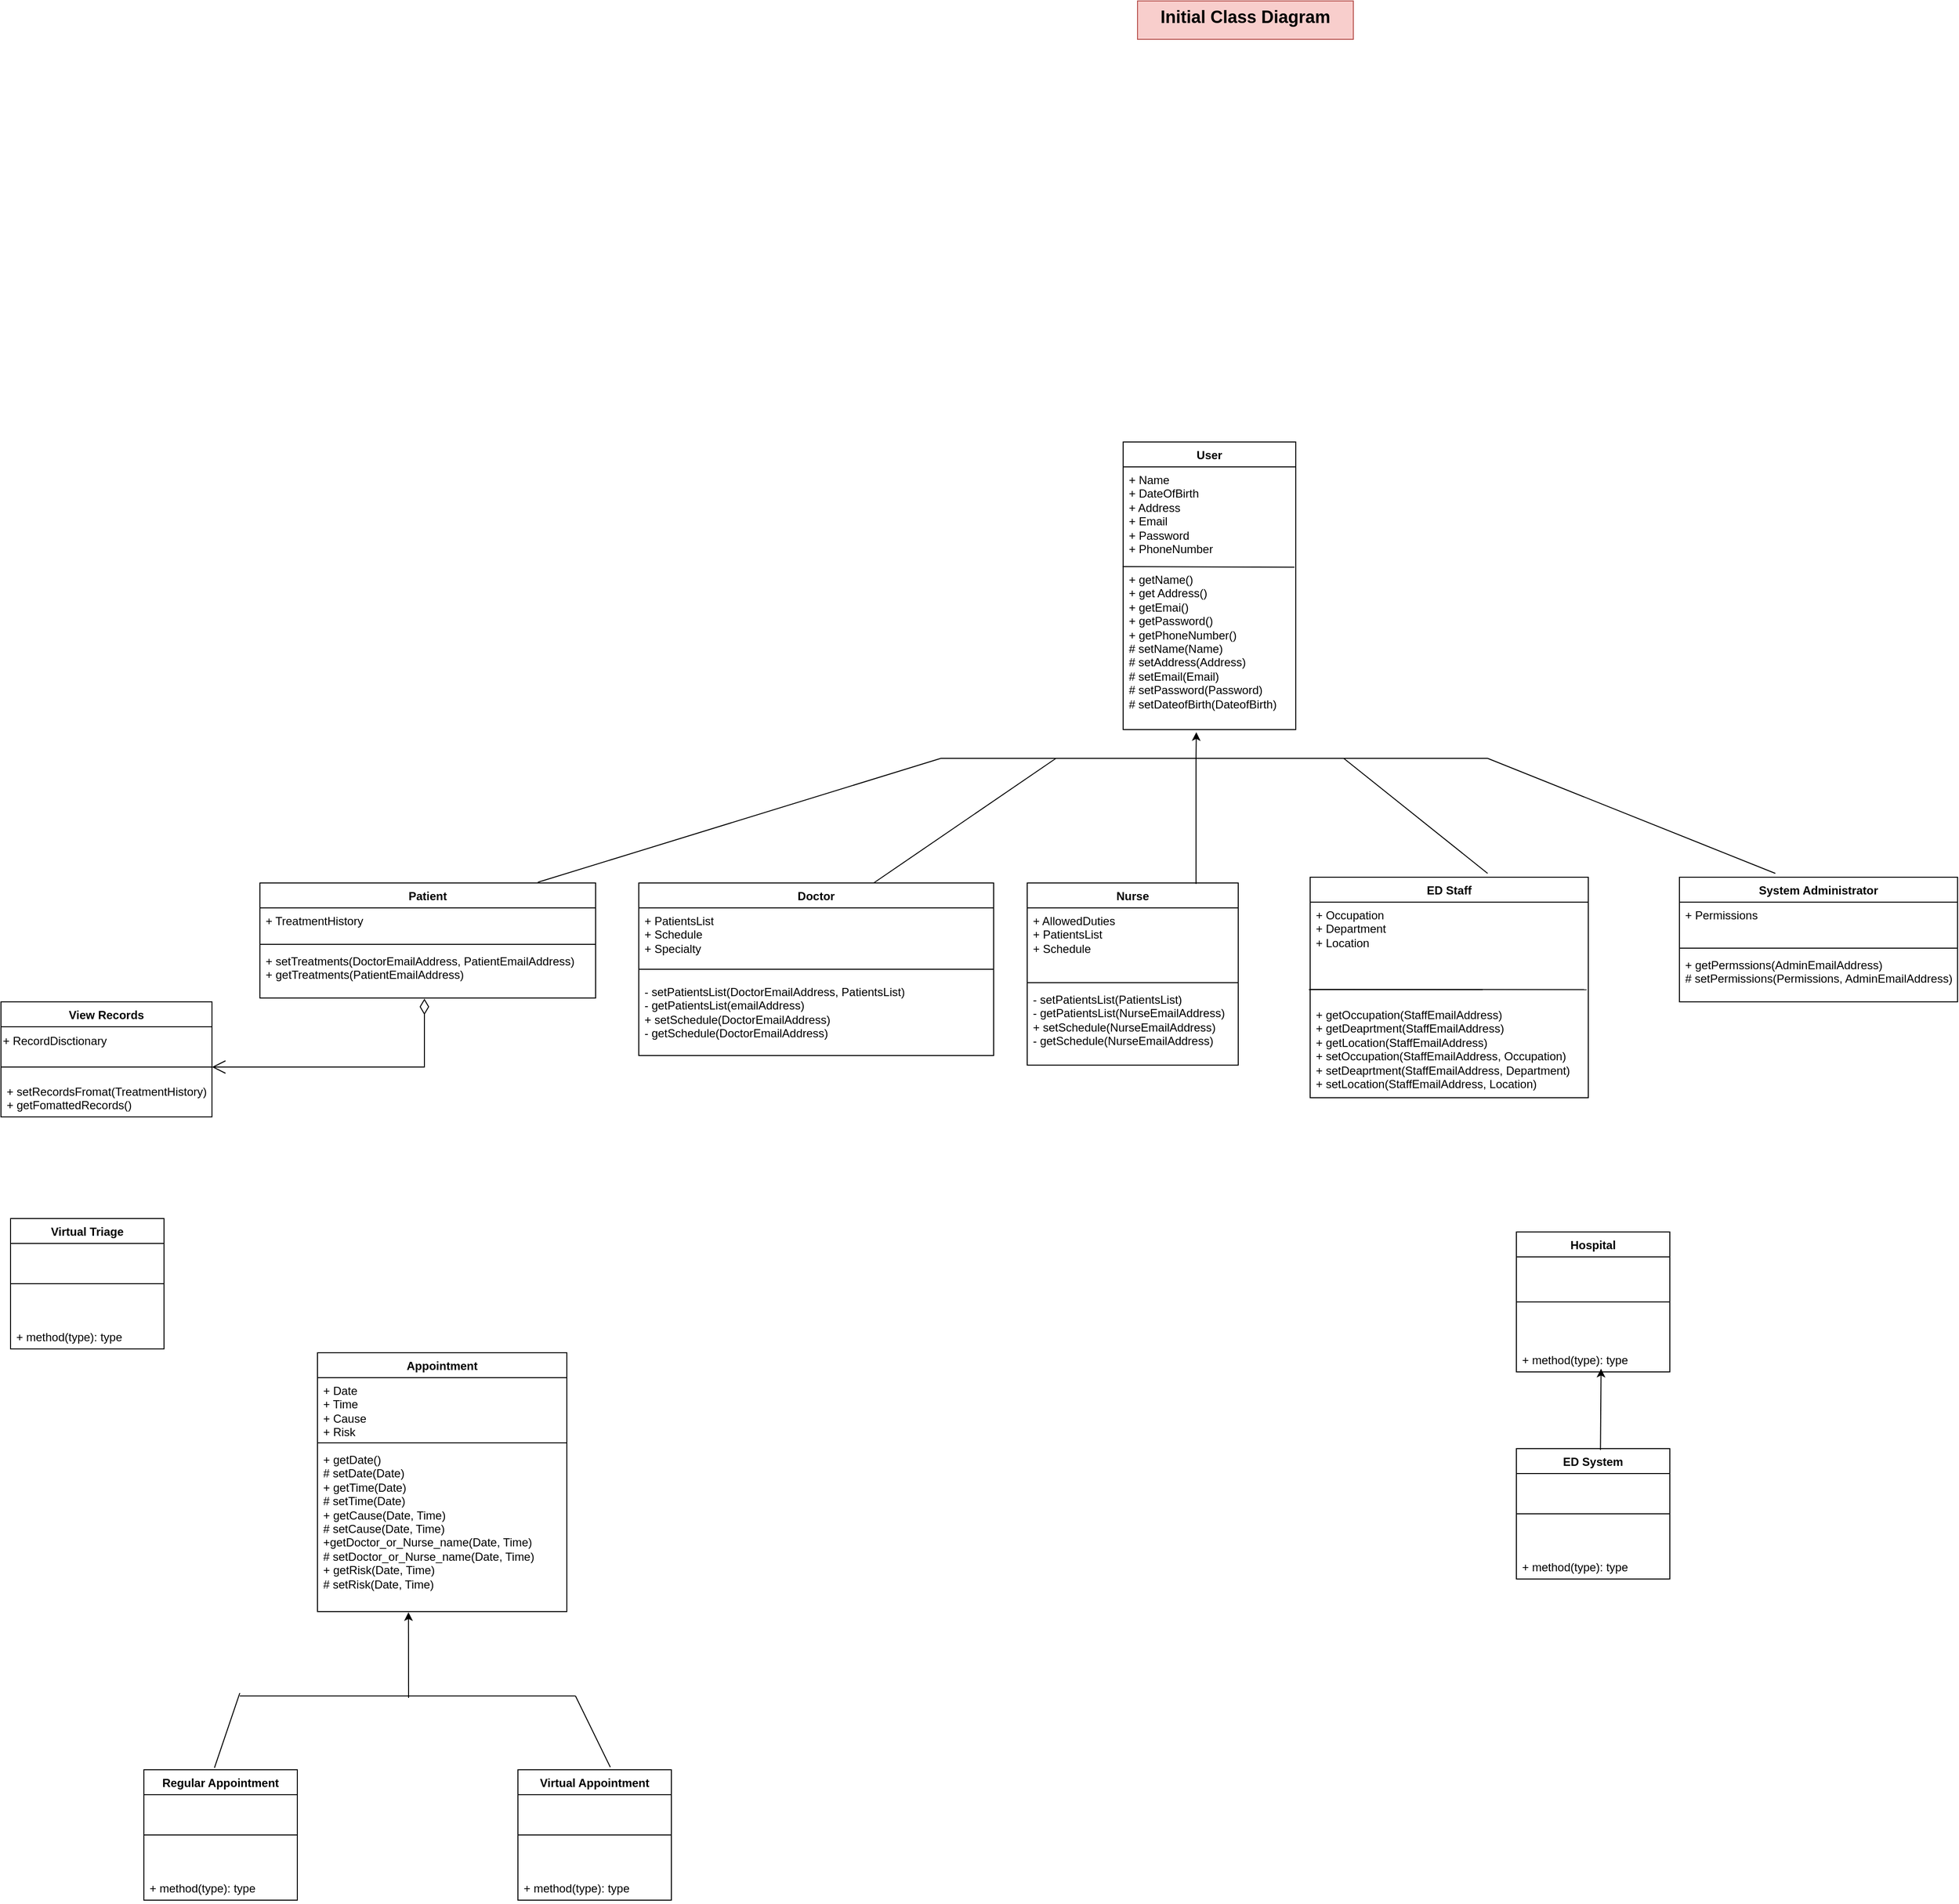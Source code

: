 <mxfile version="24.7.17">
  <diagram name="Page-1" id="DIFtrZZW887G86_Ft9EP">
    <mxGraphModel dx="4789" dy="2540" grid="1" gridSize="10" guides="1" tooltips="1" connect="1" arrows="1" fold="1" page="1" pageScale="1" pageWidth="850" pageHeight="1100" math="0" shadow="0">
      <root>
        <mxCell id="0" />
        <mxCell id="1" parent="0" />
        <mxCell id="kCQZ86NIx0HZvK4VsaJa-13" value="Nurse" style="swimlane;fontStyle=1;align=center;verticalAlign=top;childLayout=stackLayout;horizontal=1;startSize=26;horizontalStack=0;resizeParent=1;resizeParentMax=0;resizeLast=0;collapsible=1;marginBottom=0;whiteSpace=wrap;html=1;" parent="1" vertex="1">
          <mxGeometry x="250" y="290" width="220" height="190" as="geometry" />
        </mxCell>
        <mxCell id="kCQZ86NIx0HZvK4VsaJa-14" value="&lt;div&gt;+ AllowedDuties&lt;/div&gt;&lt;div&gt;+ PatientsList&lt;br&gt;+ Schedule&lt;/div&gt;" style="text;strokeColor=none;fillColor=none;align=left;verticalAlign=top;spacingLeft=4;spacingRight=4;overflow=hidden;rotatable=0;points=[[0,0.5],[1,0.5]];portConstraint=eastwest;whiteSpace=wrap;html=1;" parent="kCQZ86NIx0HZvK4VsaJa-13" vertex="1">
          <mxGeometry y="26" width="220" height="74" as="geometry" />
        </mxCell>
        <mxCell id="kCQZ86NIx0HZvK4VsaJa-15" value="" style="line;strokeWidth=1;fillColor=none;align=left;verticalAlign=middle;spacingTop=-1;spacingLeft=3;spacingRight=3;rotatable=0;labelPosition=right;points=[];portConstraint=eastwest;strokeColor=inherit;" parent="kCQZ86NIx0HZvK4VsaJa-13" vertex="1">
          <mxGeometry y="100" width="220" height="8" as="geometry" />
        </mxCell>
        <mxCell id="kCQZ86NIx0HZvK4VsaJa-16" value="- setPatientsList(PatientsList)&lt;div&gt;- getPatientsList(NurseEmailAddress)&lt;/div&gt;&lt;div&gt;&lt;span style=&quot;background-color: initial;&quot;&gt;+ setSchedule(&lt;/span&gt;NurseEmailAddress&lt;span style=&quot;background-color: initial;&quot;&gt;)&lt;/span&gt;&lt;br&gt;&lt;/div&gt;&lt;div&gt;- getSchedule(NurseEmailAddress)&lt;/div&gt;&lt;div&gt;&lt;br&gt;&lt;/div&gt;" style="text;strokeColor=none;fillColor=none;align=left;verticalAlign=top;spacingLeft=4;spacingRight=4;overflow=hidden;rotatable=0;points=[[0,0.5],[1,0.5]];portConstraint=eastwest;whiteSpace=wrap;html=1;" parent="kCQZ86NIx0HZvK4VsaJa-13" vertex="1">
          <mxGeometry y="108" width="220" height="82" as="geometry" />
        </mxCell>
        <mxCell id="kCQZ86NIx0HZvK4VsaJa-17" value="Patient" style="swimlane;fontStyle=1;align=center;verticalAlign=top;childLayout=stackLayout;horizontal=1;startSize=26;horizontalStack=0;resizeParent=1;resizeParentMax=0;resizeLast=0;collapsible=1;marginBottom=0;whiteSpace=wrap;html=1;" parent="1" vertex="1">
          <mxGeometry x="-550" y="290" width="350" height="120" as="geometry" />
        </mxCell>
        <mxCell id="kCQZ86NIx0HZvK4VsaJa-18" value="&lt;div&gt;+ TreatmentHistory&lt;br&gt;&lt;/div&gt;" style="text;strokeColor=none;fillColor=none;align=left;verticalAlign=top;spacingLeft=4;spacingRight=4;overflow=hidden;rotatable=0;points=[[0,0.5],[1,0.5]];portConstraint=eastwest;whiteSpace=wrap;html=1;" parent="kCQZ86NIx0HZvK4VsaJa-17" vertex="1">
          <mxGeometry y="26" width="350" height="34" as="geometry" />
        </mxCell>
        <mxCell id="kCQZ86NIx0HZvK4VsaJa-19" value="" style="line;strokeWidth=1;fillColor=none;align=left;verticalAlign=middle;spacingTop=-1;spacingLeft=3;spacingRight=3;rotatable=0;labelPosition=right;points=[];portConstraint=eastwest;strokeColor=inherit;" parent="kCQZ86NIx0HZvK4VsaJa-17" vertex="1">
          <mxGeometry y="60" width="350" height="8" as="geometry" />
        </mxCell>
        <mxCell id="kCQZ86NIx0HZvK4VsaJa-20" value="&lt;div&gt;+ setTreatments(DoctorEmailAddress, Patient&lt;span style=&quot;background-color: initial;&quot;&gt;EmailAddress&lt;/span&gt;&lt;span style=&quot;background-color: initial;&quot;&gt;)&lt;/span&gt;&lt;/div&gt;&lt;div&gt;&lt;span style=&quot;background-color: initial;&quot;&gt;+&amp;nbsp;&lt;/span&gt;&lt;span style=&quot;background-color: initial;&quot;&gt;getTreatments(Patient&lt;/span&gt;&lt;span style=&quot;background-color: initial;&quot;&gt;EmailAddress&lt;/span&gt;&lt;span style=&quot;background-color: initial;&quot;&gt;)&lt;/span&gt;&lt;/div&gt;&lt;div&gt;&lt;br&gt;&lt;/div&gt;&lt;div&gt;&lt;span style=&quot;background-color: initial;&quot;&gt;&lt;br&gt;&lt;/span&gt;&lt;/div&gt;" style="text;strokeColor=none;fillColor=none;align=left;verticalAlign=top;spacingLeft=4;spacingRight=4;overflow=hidden;rotatable=0;points=[[0,0.5],[1,0.5]];portConstraint=eastwest;whiteSpace=wrap;html=1;" parent="kCQZ86NIx0HZvK4VsaJa-17" vertex="1">
          <mxGeometry y="68" width="350" height="52" as="geometry" />
        </mxCell>
        <mxCell id="kCQZ86NIx0HZvK4VsaJa-21" value="ED Staff" style="swimlane;fontStyle=1;align=center;verticalAlign=top;childLayout=stackLayout;horizontal=1;startSize=26;horizontalStack=0;resizeParent=1;resizeParentMax=0;resizeLast=0;collapsible=1;marginBottom=0;whiteSpace=wrap;html=1;" parent="1" vertex="1">
          <mxGeometry x="545" y="284" width="290" height="230" as="geometry" />
        </mxCell>
        <mxCell id="kCQZ86NIx0HZvK4VsaJa-22" value="&lt;div&gt;+ Occupation&lt;/div&gt;&lt;div&gt;+ Department&lt;/div&gt;&lt;div&gt;&lt;span style=&quot;background-color: initial;&quot;&gt;+ Location&lt;/span&gt;&lt;br&gt;&lt;/div&gt;" style="text;strokeColor=none;fillColor=none;align=left;verticalAlign=top;spacingLeft=4;spacingRight=4;overflow=hidden;rotatable=0;points=[[0,0.5],[1,0.5]];portConstraint=eastwest;whiteSpace=wrap;html=1;" parent="kCQZ86NIx0HZvK4VsaJa-21" vertex="1">
          <mxGeometry y="26" width="290" height="104" as="geometry" />
        </mxCell>
        <mxCell id="kCQZ86NIx0HZvK4VsaJa-24" value="+ getOccupation(StaffEmailAddress)&lt;div&gt;+ getDeaprtment(&lt;span style=&quot;background-color: initial;&quot;&gt;StaffEmailAddress&lt;/span&gt;&lt;span style=&quot;background-color: initial;&quot;&gt;)&lt;/span&gt;&lt;/div&gt;&lt;div&gt;+ getLocation(&lt;span style=&quot;background-color: initial;&quot;&gt;StaffEmailAddress&lt;/span&gt;&lt;span style=&quot;background-color: initial;&quot;&gt;)&lt;/span&gt;&lt;/div&gt;&lt;div&gt;+ setOccupation(&lt;span style=&quot;background-color: initial;&quot;&gt;StaffEmailAddress&lt;/span&gt;&lt;span style=&quot;background-color: initial;&quot;&gt;, Occupation)&lt;/span&gt;&lt;/div&gt;&lt;div&gt;&lt;div&gt;+ setDeaprtment(&lt;span style=&quot;background-color: initial;&quot;&gt;StaffEmailAddress,&amp;nbsp;&lt;/span&gt;&lt;span style=&quot;background-color: initial;&quot;&gt;Department)&lt;/span&gt;&lt;/div&gt;&lt;div&gt;&lt;span style=&quot;background-color: initial;&quot;&gt;+ setLocation(&lt;/span&gt;&lt;span style=&quot;background-color: initial;&quot;&gt;StaffEmailAddress,&amp;nbsp;&lt;/span&gt;&lt;span style=&quot;background-color: initial;&quot;&gt;Location)&lt;/span&gt;&lt;/div&gt;&lt;/div&gt;" style="text;strokeColor=none;fillColor=none;align=left;verticalAlign=top;spacingLeft=4;spacingRight=4;overflow=hidden;rotatable=0;points=[[0,0.5],[1,0.5]];portConstraint=eastwest;whiteSpace=wrap;html=1;" parent="kCQZ86NIx0HZvK4VsaJa-21" vertex="1">
          <mxGeometry y="130" width="290" height="100" as="geometry" />
        </mxCell>
        <mxCell id="MTwN1FoGSNgmQ5PW_k3Y-5" value="" style="endArrow=none;html=1;rounded=0;entryX=0.994;entryY=0.878;entryDx=0;entryDy=0;entryPerimeter=0;" edge="1" parent="kCQZ86NIx0HZvK4VsaJa-21" target="kCQZ86NIx0HZvK4VsaJa-22">
          <mxGeometry width="50" height="50" relative="1" as="geometry">
            <mxPoint y="117" as="sourcePoint" />
            <mxPoint x="159.96" y="117.312" as="targetPoint" />
          </mxGeometry>
        </mxCell>
        <mxCell id="MTwN1FoGSNgmQ5PW_k3Y-6" value="" style="endArrow=none;html=1;rounded=0;entryX=0.994;entryY=0.878;entryDx=0;entryDy=0;entryPerimeter=0;exitX=-0.013;exitY=0.878;exitDx=0;exitDy=0;exitPerimeter=0;" edge="1" parent="kCQZ86NIx0HZvK4VsaJa-21">
          <mxGeometry width="50" height="50" relative="1" as="geometry">
            <mxPoint x="-1.34" y="117.312" as="sourcePoint" />
            <mxPoint x="179.92" y="117.312" as="targetPoint" />
          </mxGeometry>
        </mxCell>
        <mxCell id="kCQZ86NIx0HZvK4VsaJa-25" value="System Administrator" style="swimlane;fontStyle=1;align=center;verticalAlign=top;childLayout=stackLayout;horizontal=1;startSize=26;horizontalStack=0;resizeParent=1;resizeParentMax=0;resizeLast=0;collapsible=1;marginBottom=0;whiteSpace=wrap;html=1;" parent="1" vertex="1">
          <mxGeometry x="930" y="284" width="290" height="130" as="geometry" />
        </mxCell>
        <mxCell id="kCQZ86NIx0HZvK4VsaJa-26" value="&lt;div&gt;+ Permissions&lt;/div&gt;" style="text;strokeColor=none;fillColor=none;align=left;verticalAlign=top;spacingLeft=4;spacingRight=4;overflow=hidden;rotatable=0;points=[[0,0.5],[1,0.5]];portConstraint=eastwest;whiteSpace=wrap;html=1;" parent="kCQZ86NIx0HZvK4VsaJa-25" vertex="1">
          <mxGeometry y="26" width="290" height="44" as="geometry" />
        </mxCell>
        <mxCell id="kCQZ86NIx0HZvK4VsaJa-27" value="" style="line;strokeWidth=1;fillColor=none;align=left;verticalAlign=middle;spacingTop=-1;spacingLeft=3;spacingRight=3;rotatable=0;labelPosition=right;points=[];portConstraint=eastwest;strokeColor=inherit;" parent="kCQZ86NIx0HZvK4VsaJa-25" vertex="1">
          <mxGeometry y="70" width="290" height="8" as="geometry" />
        </mxCell>
        <mxCell id="kCQZ86NIx0HZvK4VsaJa-28" value="+ getPermssions(AdminEmailAddress)&lt;br&gt;# setPermissions(Permissions, AdminEmailAddress)" style="text;strokeColor=none;fillColor=none;align=left;verticalAlign=top;spacingLeft=4;spacingRight=4;overflow=hidden;rotatable=0;points=[[0,0.5],[1,0.5]];portConstraint=eastwest;whiteSpace=wrap;html=1;" parent="kCQZ86NIx0HZvK4VsaJa-25" vertex="1">
          <mxGeometry y="78" width="290" height="52" as="geometry" />
        </mxCell>
        <mxCell id="kCQZ86NIx0HZvK4VsaJa-29" value="Doctor" style="swimlane;fontStyle=1;align=center;verticalAlign=top;childLayout=stackLayout;horizontal=1;startSize=26;horizontalStack=0;resizeParent=1;resizeParentMax=0;resizeLast=0;collapsible=1;marginBottom=0;whiteSpace=wrap;html=1;" parent="1" vertex="1">
          <mxGeometry x="-155" y="290" width="370" height="180" as="geometry" />
        </mxCell>
        <mxCell id="MTwN1FoGSNgmQ5PW_k3Y-9" value="&lt;div&gt;&lt;span style=&quot;background-color: initial;&quot;&gt;+ PatientsList&lt;/span&gt;&lt;br&gt;&lt;/div&gt;&lt;div&gt;+ Schedule&lt;br&gt;&lt;/div&gt;&lt;div&gt;+ Specialty&lt;/div&gt;" style="text;strokeColor=none;fillColor=none;align=left;verticalAlign=top;spacingLeft=4;spacingRight=4;overflow=hidden;rotatable=0;points=[[0,0.5],[1,0.5]];portConstraint=eastwest;whiteSpace=wrap;html=1;" vertex="1" parent="kCQZ86NIx0HZvK4VsaJa-29">
          <mxGeometry y="26" width="370" height="54" as="geometry" />
        </mxCell>
        <mxCell id="kCQZ86NIx0HZvK4VsaJa-31" value="" style="line;strokeWidth=1;fillColor=none;align=left;verticalAlign=middle;spacingTop=-1;spacingLeft=3;spacingRight=3;rotatable=0;labelPosition=right;points=[];portConstraint=eastwest;strokeColor=inherit;" parent="kCQZ86NIx0HZvK4VsaJa-29" vertex="1">
          <mxGeometry y="80" width="370" height="20" as="geometry" />
        </mxCell>
        <mxCell id="MTwN1FoGSNgmQ5PW_k3Y-10" value="- setPatientsList(DoctorEmailAddress, PatientsList)&lt;div&gt;- getPatientsList(emailAddress)&lt;/div&gt;&lt;div&gt;&lt;span style=&quot;background-color: initial;&quot;&gt;+ setSchedule(DoctorEmailAddress)&lt;/span&gt;&lt;br&gt;&lt;/div&gt;&lt;div&gt;- getSchedule(Doctor&lt;span style=&quot;background-color: initial;&quot;&gt;EmailAddress&lt;/span&gt;)&lt;/div&gt;&lt;div&gt;&lt;br&gt;&lt;/div&gt;" style="text;strokeColor=none;fillColor=none;align=left;verticalAlign=top;spacingLeft=4;spacingRight=4;overflow=hidden;rotatable=0;points=[[0,0.5],[1,0.5]];portConstraint=eastwest;whiteSpace=wrap;html=1;" vertex="1" parent="kCQZ86NIx0HZvK4VsaJa-29">
          <mxGeometry y="100" width="370" height="80" as="geometry" />
        </mxCell>
        <mxCell id="kCQZ86NIx0HZvK4VsaJa-33" value="User" style="swimlane;fontStyle=1;align=center;verticalAlign=top;childLayout=stackLayout;horizontal=1;startSize=26;horizontalStack=0;resizeParent=1;resizeParentMax=0;resizeLast=0;collapsible=1;marginBottom=0;whiteSpace=wrap;html=1;" parent="1" vertex="1">
          <mxGeometry x="350" y="-170" width="180" height="300" as="geometry" />
        </mxCell>
        <mxCell id="kCQZ86NIx0HZvK4VsaJa-34" value="&lt;div&gt;+ Name&lt;/div&gt;&lt;div&gt;+ DateOfBirth&lt;/div&gt;&lt;div&gt;+ Address&lt;/div&gt;&lt;div&gt;+ Email&lt;/div&gt;&lt;div&gt;+ Password&lt;/div&gt;&lt;div&gt;+ PhoneNumber&lt;br&gt;&lt;/div&gt;" style="text;strokeColor=none;fillColor=none;align=left;verticalAlign=top;spacingLeft=4;spacingRight=4;overflow=hidden;rotatable=0;points=[[0,0.5],[1,0.5]];portConstraint=eastwest;whiteSpace=wrap;html=1;" parent="kCQZ86NIx0HZvK4VsaJa-33" vertex="1">
          <mxGeometry y="26" width="180" height="104" as="geometry" />
        </mxCell>
        <mxCell id="kCQZ86NIx0HZvK4VsaJa-36" value="+ getName()&lt;br&gt;+ get Address()&lt;div&gt;&lt;span style=&quot;background-color: initial;&quot;&gt;+ getEmai()&lt;/span&gt;&lt;div&gt;+ getPassword()&lt;/div&gt;&lt;div&gt;+ getPhoneNumber()&lt;br&gt;&lt;span style=&quot;background-color: initial;&quot;&gt;# setName(Name)&lt;/span&gt;&lt;br&gt;&lt;/div&gt;&lt;div&gt;# setAddress(Address)&lt;/div&gt;&lt;div&gt;# setEmail(Email)&lt;br&gt;# setPassword(Password)&lt;/div&gt;&lt;div&gt;# setDateofBirth(DateofBirth)&lt;/div&gt;&lt;div&gt;&lt;br&gt;&lt;/div&gt;&lt;/div&gt;" style="text;strokeColor=none;fillColor=none;align=left;verticalAlign=top;spacingLeft=4;spacingRight=4;overflow=hidden;rotatable=0;points=[[0,0.5],[1,0.5]];portConstraint=eastwest;whiteSpace=wrap;html=1;" parent="kCQZ86NIx0HZvK4VsaJa-33" vertex="1">
          <mxGeometry y="130" width="180" height="170" as="geometry" />
        </mxCell>
        <mxCell id="MTwN1FoGSNgmQ5PW_k3Y-4" value="" style="endArrow=none;html=1;rounded=0;entryX=0.987;entryY=0.004;entryDx=0;entryDy=0;entryPerimeter=0;exitX=-0.009;exitY=0;exitDx=0;exitDy=0;exitPerimeter=0;" edge="1" parent="kCQZ86NIx0HZvK4VsaJa-33">
          <mxGeometry width="50" height="50" relative="1" as="geometry">
            <mxPoint x="-0.62" y="130" as="sourcePoint" />
            <mxPoint x="178.66" y="130.68" as="targetPoint" />
          </mxGeometry>
        </mxCell>
        <mxCell id="kCQZ86NIx0HZvK4VsaJa-46" value="Appointment" style="swimlane;fontStyle=1;align=center;verticalAlign=top;childLayout=stackLayout;horizontal=1;startSize=26;horizontalStack=0;resizeParent=1;resizeParentMax=0;resizeLast=0;collapsible=1;marginBottom=0;whiteSpace=wrap;html=1;" parent="1" vertex="1">
          <mxGeometry x="-490" y="780" width="260" height="270" as="geometry" />
        </mxCell>
        <mxCell id="kCQZ86NIx0HZvK4VsaJa-47" value="&lt;div&gt;+ Date&lt;/div&gt;&lt;div&gt;+ Time&lt;/div&gt;&lt;div&gt;+ Cause&lt;/div&gt;&lt;div&gt;+ Risk&lt;/div&gt;" style="text;strokeColor=none;fillColor=none;align=left;verticalAlign=top;spacingLeft=4;spacingRight=4;overflow=hidden;rotatable=0;points=[[0,0.5],[1,0.5]];portConstraint=eastwest;whiteSpace=wrap;html=1;" parent="kCQZ86NIx0HZvK4VsaJa-46" vertex="1">
          <mxGeometry y="26" width="260" height="64" as="geometry" />
        </mxCell>
        <mxCell id="kCQZ86NIx0HZvK4VsaJa-48" value="" style="line;strokeWidth=1;fillColor=none;align=left;verticalAlign=middle;spacingTop=-1;spacingLeft=3;spacingRight=3;rotatable=0;labelPosition=right;points=[];portConstraint=eastwest;strokeColor=inherit;" parent="kCQZ86NIx0HZvK4VsaJa-46" vertex="1">
          <mxGeometry y="90" width="260" height="8" as="geometry" />
        </mxCell>
        <mxCell id="kCQZ86NIx0HZvK4VsaJa-49" value="+ getDate()&lt;div&gt;# setDate(Date)&lt;/div&gt;&lt;div&gt;+ getTime(&lt;span style=&quot;background-color: initial;&quot;&gt;Date&lt;/span&gt;&lt;span style=&quot;background-color: initial;&quot;&gt;)&lt;/span&gt;&lt;/div&gt;&lt;div&gt;# setTime(&lt;span style=&quot;background-color: initial;&quot;&gt;Date&lt;/span&gt;&lt;span style=&quot;background-color: initial;&quot;&gt;)&lt;/span&gt;&lt;/div&gt;&lt;div&gt;+ getCause(Date, Time)&lt;/div&gt;&lt;div&gt;# setCause(Date, Time)&lt;/div&gt;&lt;div&gt;+get&lt;span style=&quot;background-color: initial;&quot;&gt;Doctor_or_Nurse_name(Date, Time)&lt;/span&gt;&lt;/div&gt;&lt;div&gt;&lt;span style=&quot;background-color: initial;&quot;&gt;# s&lt;/span&gt;&lt;span style=&quot;background-color: initial;&quot;&gt;et&lt;/span&gt;&lt;span style=&quot;background-color: initial;&quot;&gt;Doctor_or_Nurse_name(Date, Time)&lt;br&gt;+ getRisk(Date, Time)&lt;/span&gt;&lt;/div&gt;&lt;div&gt;&lt;span style=&quot;background-color: initial;&quot;&gt;# setRisk(Date, Time)&lt;/span&gt;&lt;/div&gt;" style="text;strokeColor=none;fillColor=none;align=left;verticalAlign=top;spacingLeft=4;spacingRight=4;overflow=hidden;rotatable=0;points=[[0,0.5],[1,0.5]];portConstraint=eastwest;whiteSpace=wrap;html=1;" parent="kCQZ86NIx0HZvK4VsaJa-46" vertex="1">
          <mxGeometry y="98" width="260" height="172" as="geometry" />
        </mxCell>
        <mxCell id="kCQZ86NIx0HZvK4VsaJa-50" value="Regular Appointment" style="swimlane;fontStyle=1;align=center;verticalAlign=top;childLayout=stackLayout;horizontal=1;startSize=26;horizontalStack=0;resizeParent=1;resizeParentMax=0;resizeLast=0;collapsible=1;marginBottom=0;whiteSpace=wrap;html=1;" parent="1" vertex="1">
          <mxGeometry x="-671" y="1215" width="160" height="136" as="geometry" />
        </mxCell>
        <mxCell id="kCQZ86NIx0HZvK4VsaJa-51" value="" style="line;strokeWidth=1;fillColor=none;align=left;verticalAlign=middle;spacingTop=-1;spacingLeft=3;spacingRight=3;rotatable=0;labelPosition=right;points=[];portConstraint=eastwest;strokeColor=inherit;" parent="kCQZ86NIx0HZvK4VsaJa-50" vertex="1">
          <mxGeometry y="26" width="160" height="84" as="geometry" />
        </mxCell>
        <mxCell id="kCQZ86NIx0HZvK4VsaJa-52" value="+ method(type): type" style="text;strokeColor=none;fillColor=none;align=left;verticalAlign=top;spacingLeft=4;spacingRight=4;overflow=hidden;rotatable=0;points=[[0,0.5],[1,0.5]];portConstraint=eastwest;whiteSpace=wrap;html=1;" parent="kCQZ86NIx0HZvK4VsaJa-50" vertex="1">
          <mxGeometry y="110" width="160" height="26" as="geometry" />
        </mxCell>
        <mxCell id="kCQZ86NIx0HZvK4VsaJa-53" value="Virtual Appointment" style="swimlane;fontStyle=1;align=center;verticalAlign=top;childLayout=stackLayout;horizontal=1;startSize=26;horizontalStack=0;resizeParent=1;resizeParentMax=0;resizeLast=0;collapsible=1;marginBottom=0;whiteSpace=wrap;html=1;" parent="1" vertex="1">
          <mxGeometry x="-281" y="1215" width="160" height="136" as="geometry" />
        </mxCell>
        <mxCell id="kCQZ86NIx0HZvK4VsaJa-54" value="" style="line;strokeWidth=1;fillColor=none;align=left;verticalAlign=middle;spacingTop=-1;spacingLeft=3;spacingRight=3;rotatable=0;labelPosition=right;points=[];portConstraint=eastwest;strokeColor=inherit;" parent="kCQZ86NIx0HZvK4VsaJa-53" vertex="1">
          <mxGeometry y="26" width="160" height="84" as="geometry" />
        </mxCell>
        <mxCell id="kCQZ86NIx0HZvK4VsaJa-55" value="+ method(type): type" style="text;strokeColor=none;fillColor=none;align=left;verticalAlign=top;spacingLeft=4;spacingRight=4;overflow=hidden;rotatable=0;points=[[0,0.5],[1,0.5]];portConstraint=eastwest;whiteSpace=wrap;html=1;" parent="kCQZ86NIx0HZvK4VsaJa-53" vertex="1">
          <mxGeometry y="110" width="160" height="26" as="geometry" />
        </mxCell>
        <mxCell id="kCQZ86NIx0HZvK4VsaJa-58" value="Hospital" style="swimlane;fontStyle=1;align=center;verticalAlign=top;childLayout=stackLayout;horizontal=1;startSize=26;horizontalStack=0;resizeParent=1;resizeParentMax=0;resizeLast=0;collapsible=1;marginBottom=0;whiteSpace=wrap;html=1;" parent="1" vertex="1">
          <mxGeometry x="760" y="654" width="160" height="146" as="geometry" />
        </mxCell>
        <mxCell id="kCQZ86NIx0HZvK4VsaJa-59" value="" style="line;strokeWidth=1;fillColor=none;align=left;verticalAlign=middle;spacingTop=-1;spacingLeft=3;spacingRight=3;rotatable=0;labelPosition=right;points=[];portConstraint=eastwest;strokeColor=inherit;" parent="kCQZ86NIx0HZvK4VsaJa-58" vertex="1">
          <mxGeometry y="26" width="160" height="94" as="geometry" />
        </mxCell>
        <mxCell id="kCQZ86NIx0HZvK4VsaJa-60" value="+ method(type): type" style="text;strokeColor=none;fillColor=none;align=left;verticalAlign=top;spacingLeft=4;spacingRight=4;overflow=hidden;rotatable=0;points=[[0,0.5],[1,0.5]];portConstraint=eastwest;whiteSpace=wrap;html=1;" parent="kCQZ86NIx0HZvK4VsaJa-58" vertex="1">
          <mxGeometry y="120" width="160" height="26" as="geometry" />
        </mxCell>
        <mxCell id="kCQZ86NIx0HZvK4VsaJa-61" value="ED System" style="swimlane;fontStyle=1;align=center;verticalAlign=top;childLayout=stackLayout;horizontal=1;startSize=26;horizontalStack=0;resizeParent=1;resizeParentMax=0;resizeLast=0;collapsible=1;marginBottom=0;whiteSpace=wrap;html=1;" parent="1" vertex="1">
          <mxGeometry x="760" y="880" width="160" height="136" as="geometry" />
        </mxCell>
        <mxCell id="kCQZ86NIx0HZvK4VsaJa-62" value="" style="line;strokeWidth=1;fillColor=none;align=left;verticalAlign=middle;spacingTop=-1;spacingLeft=3;spacingRight=3;rotatable=0;labelPosition=right;points=[];portConstraint=eastwest;strokeColor=inherit;" parent="kCQZ86NIx0HZvK4VsaJa-61" vertex="1">
          <mxGeometry y="26" width="160" height="84" as="geometry" />
        </mxCell>
        <mxCell id="kCQZ86NIx0HZvK4VsaJa-63" value="+ method(type): type" style="text;strokeColor=none;fillColor=none;align=left;verticalAlign=top;spacingLeft=4;spacingRight=4;overflow=hidden;rotatable=0;points=[[0,0.5],[1,0.5]];portConstraint=eastwest;whiteSpace=wrap;html=1;" parent="kCQZ86NIx0HZvK4VsaJa-61" vertex="1">
          <mxGeometry y="110" width="160" height="26" as="geometry" />
        </mxCell>
        <mxCell id="kCQZ86NIx0HZvK4VsaJa-64" value="Virtual Triage" style="swimlane;fontStyle=1;align=center;verticalAlign=top;childLayout=stackLayout;horizontal=1;startSize=26;horizontalStack=0;resizeParent=1;resizeParentMax=0;resizeLast=0;collapsible=1;marginBottom=0;whiteSpace=wrap;html=1;" parent="1" vertex="1">
          <mxGeometry x="-810" y="640" width="160" height="136" as="geometry" />
        </mxCell>
        <mxCell id="kCQZ86NIx0HZvK4VsaJa-65" value="" style="line;strokeWidth=1;fillColor=none;align=left;verticalAlign=middle;spacingTop=-1;spacingLeft=3;spacingRight=3;rotatable=0;labelPosition=right;points=[];portConstraint=eastwest;strokeColor=inherit;" parent="kCQZ86NIx0HZvK4VsaJa-64" vertex="1">
          <mxGeometry y="26" width="160" height="84" as="geometry" />
        </mxCell>
        <mxCell id="kCQZ86NIx0HZvK4VsaJa-66" value="+ method(type): type" style="text;strokeColor=none;fillColor=none;align=left;verticalAlign=top;spacingLeft=4;spacingRight=4;overflow=hidden;rotatable=0;points=[[0,0.5],[1,0.5]];portConstraint=eastwest;whiteSpace=wrap;html=1;" parent="kCQZ86NIx0HZvK4VsaJa-64" vertex="1">
          <mxGeometry y="110" width="160" height="26" as="geometry" />
        </mxCell>
        <mxCell id="kCQZ86NIx0HZvK4VsaJa-67" value="View Records" style="swimlane;fontStyle=1;align=center;verticalAlign=top;childLayout=stackLayout;horizontal=1;startSize=26;horizontalStack=0;resizeParent=1;resizeParentMax=0;resizeLast=0;collapsible=1;marginBottom=0;whiteSpace=wrap;html=1;" parent="1" vertex="1">
          <mxGeometry x="-820" y="414" width="220" height="120" as="geometry" />
        </mxCell>
        <mxCell id="MTwN1FoGSNgmQ5PW_k3Y-43" value="+ RecordDisctionary" style="text;html=1;align=left;verticalAlign=middle;resizable=0;points=[];autosize=1;strokeColor=none;fillColor=none;" vertex="1" parent="kCQZ86NIx0HZvK4VsaJa-67">
          <mxGeometry y="26" width="220" height="30" as="geometry" />
        </mxCell>
        <mxCell id="kCQZ86NIx0HZvK4VsaJa-68" value="" style="line;strokeWidth=1;fillColor=none;align=left;verticalAlign=middle;spacingTop=-1;spacingLeft=3;spacingRight=3;rotatable=0;labelPosition=right;points=[];portConstraint=eastwest;strokeColor=inherit;" parent="kCQZ86NIx0HZvK4VsaJa-67" vertex="1">
          <mxGeometry y="56" width="220" height="24" as="geometry" />
        </mxCell>
        <mxCell id="kCQZ86NIx0HZvK4VsaJa-69" value="+ setRecordsFromat(TreatmentHistory)&lt;div&gt;+ getFomattedRecords()&lt;/div&gt;" style="text;strokeColor=none;fillColor=none;align=left;verticalAlign=top;spacingLeft=4;spacingRight=4;overflow=hidden;rotatable=0;points=[[0,0.5],[1,0.5]];portConstraint=eastwest;whiteSpace=wrap;html=1;" parent="kCQZ86NIx0HZvK4VsaJa-67" vertex="1">
          <mxGeometry y="80" width="220" height="40" as="geometry" />
        </mxCell>
        <mxCell id="MTwN1FoGSNgmQ5PW_k3Y-27" value="" style="endArrow=none;html=1;rounded=0;" edge="1" parent="1">
          <mxGeometry width="50" height="50" relative="1" as="geometry">
            <mxPoint x="160" y="160" as="sourcePoint" />
            <mxPoint x="730" y="160" as="targetPoint" />
          </mxGeometry>
        </mxCell>
        <mxCell id="MTwN1FoGSNgmQ5PW_k3Y-28" value="" style="endArrow=classic;html=1;rounded=0;entryX=0.424;entryY=1.016;entryDx=0;entryDy=0;entryPerimeter=0;" edge="1" parent="1" target="kCQZ86NIx0HZvK4VsaJa-36">
          <mxGeometry width="50" height="50" relative="1" as="geometry">
            <mxPoint x="426" y="160" as="sourcePoint" />
            <mxPoint x="260" y="260" as="targetPoint" />
          </mxGeometry>
        </mxCell>
        <mxCell id="MTwN1FoGSNgmQ5PW_k3Y-29" value="" style="endArrow=none;html=1;rounded=0;exitX=0.662;exitY=0;exitDx=0;exitDy=0;exitPerimeter=0;" edge="1" parent="1" source="kCQZ86NIx0HZvK4VsaJa-29">
          <mxGeometry width="50" height="50" relative="1" as="geometry">
            <mxPoint x="210" y="310" as="sourcePoint" />
            <mxPoint x="280" y="160" as="targetPoint" />
          </mxGeometry>
        </mxCell>
        <mxCell id="MTwN1FoGSNgmQ5PW_k3Y-30" value="" style="endArrow=none;html=1;rounded=0;" edge="1" parent="1">
          <mxGeometry width="50" height="50" relative="1" as="geometry">
            <mxPoint x="730" y="280" as="sourcePoint" />
            <mxPoint x="580" y="160" as="targetPoint" />
          </mxGeometry>
        </mxCell>
        <mxCell id="MTwN1FoGSNgmQ5PW_k3Y-31" value="" style="endArrow=none;html=1;rounded=0;" edge="1" parent="1">
          <mxGeometry width="50" height="50" relative="1" as="geometry">
            <mxPoint x="426" y="291" as="sourcePoint" />
            <mxPoint x="426" y="160" as="targetPoint" />
          </mxGeometry>
        </mxCell>
        <mxCell id="MTwN1FoGSNgmQ5PW_k3Y-32" value="" style="endArrow=none;html=1;rounded=0;exitX=0.828;exitY=-0.006;exitDx=0;exitDy=0;exitPerimeter=0;" edge="1" parent="1" source="kCQZ86NIx0HZvK4VsaJa-17">
          <mxGeometry width="50" height="50" relative="1" as="geometry">
            <mxPoint x="210" y="310" as="sourcePoint" />
            <mxPoint x="160" y="160" as="targetPoint" />
          </mxGeometry>
        </mxCell>
        <mxCell id="MTwN1FoGSNgmQ5PW_k3Y-33" value="" style="endArrow=none;html=1;rounded=0;" edge="1" parent="1">
          <mxGeometry width="50" height="50" relative="1" as="geometry">
            <mxPoint x="1030" y="280" as="sourcePoint" />
            <mxPoint x="730" y="160" as="targetPoint" />
          </mxGeometry>
        </mxCell>
        <mxCell id="MTwN1FoGSNgmQ5PW_k3Y-34" value="" style="endArrow=classic;html=1;rounded=0;entryX=0.552;entryY=0.872;entryDx=0;entryDy=0;entryPerimeter=0;exitX=0.548;exitY=0.01;exitDx=0;exitDy=0;exitPerimeter=0;" edge="1" parent="1" source="kCQZ86NIx0HZvK4VsaJa-61" target="kCQZ86NIx0HZvK4VsaJa-60">
          <mxGeometry width="50" height="50" relative="1" as="geometry">
            <mxPoint x="210" y="780" as="sourcePoint" />
            <mxPoint x="260" y="730" as="targetPoint" />
          </mxGeometry>
        </mxCell>
        <mxCell id="MTwN1FoGSNgmQ5PW_k3Y-35" value="" style="endArrow=none;html=1;rounded=0;" edge="1" parent="1">
          <mxGeometry width="50" height="50" relative="1" as="geometry">
            <mxPoint x="-571" y="1138" as="sourcePoint" />
            <mxPoint x="-221" y="1138" as="targetPoint" />
          </mxGeometry>
        </mxCell>
        <mxCell id="MTwN1FoGSNgmQ5PW_k3Y-36" value="" style="endArrow=classic;html=1;rounded=0;entryX=0.365;entryY=1.004;entryDx=0;entryDy=0;entryPerimeter=0;" edge="1" parent="1" target="kCQZ86NIx0HZvK4VsaJa-49">
          <mxGeometry width="50" height="50" relative="1" as="geometry">
            <mxPoint x="-395" y="1140" as="sourcePoint" />
            <mxPoint x="-399.6" y="1135.244" as="targetPoint" />
          </mxGeometry>
        </mxCell>
        <mxCell id="MTwN1FoGSNgmQ5PW_k3Y-37" value="" style="endArrow=none;html=1;rounded=0;exitX=0.46;exitY=-0.015;exitDx=0;exitDy=0;exitPerimeter=0;" edge="1" parent="1" source="kCQZ86NIx0HZvK4VsaJa-50">
          <mxGeometry width="50" height="50" relative="1" as="geometry">
            <mxPoint x="29" y="1175" as="sourcePoint" />
            <mxPoint x="-571" y="1135" as="targetPoint" />
          </mxGeometry>
        </mxCell>
        <mxCell id="MTwN1FoGSNgmQ5PW_k3Y-38" value="" style="endArrow=none;html=1;rounded=0;exitX=0.602;exitY=-0.02;exitDx=0;exitDy=0;exitPerimeter=0;" edge="1" parent="1" source="kCQZ86NIx0HZvK4VsaJa-53">
          <mxGeometry width="50" height="50" relative="1" as="geometry">
            <mxPoint x="29" y="1175" as="sourcePoint" />
            <mxPoint x="-221" y="1138" as="targetPoint" />
          </mxGeometry>
        </mxCell>
        <mxCell id="MTwN1FoGSNgmQ5PW_k3Y-41" value="" style="endArrow=open;html=1;endSize=12;startArrow=diamondThin;startSize=14;startFill=0;edgeStyle=orthogonalEdgeStyle;align=left;verticalAlign=bottom;rounded=0;exitX=0.49;exitY=1.013;exitDx=0;exitDy=0;exitPerimeter=0;" edge="1" parent="1" source="kCQZ86NIx0HZvK4VsaJa-20" target="kCQZ86NIx0HZvK4VsaJa-68">
          <mxGeometry x="-1" y="3" relative="1" as="geometry">
            <mxPoint x="-380" y="430" as="sourcePoint" />
            <mxPoint x="320" y="510" as="targetPoint" />
          </mxGeometry>
        </mxCell>
        <mxCell id="MTwN1FoGSNgmQ5PW_k3Y-44" value="&lt;b&gt;&lt;font style=&quot;font-size: 18px;&quot;&gt;Initial Class Diagram&lt;/font&gt;&lt;/b&gt;" style="text;html=1;whiteSpace=wrap;overflow=hidden;rounded=0;fillColor=#f8cecc;strokeColor=#b85450;align=center;" vertex="1" parent="1">
          <mxGeometry x="365" y="-630" width="225" height="40" as="geometry" />
        </mxCell>
      </root>
    </mxGraphModel>
  </diagram>
</mxfile>
